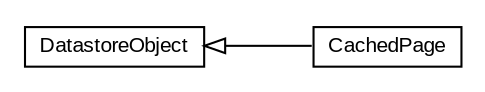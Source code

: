 #!/usr/local/bin/dot
#
# Class diagram 
# Generated by UMLGraph version R5_6-24-gf6e263 (http://www.umlgraph.org/)
#

digraph G {
	edge [fontname="arial",fontsize=10,labelfontname="arial",labelfontsize=10];
	node [fontname="arial",fontsize=10,shape=plaintext];
	nodesep=0.25;
	ranksep=0.5;
	rankdir=LR;
	// com.gwtplatform.crawlerservice.server.domain.DatastoreObject
	c49456 [label=<<table title="com.gwtplatform.crawlerservice.server.domain.DatastoreObject" border="0" cellborder="1" cellspacing="0" cellpadding="2" port="p" href="./DatastoreObject.html">
		<tr><td><table border="0" cellspacing="0" cellpadding="1">
<tr><td align="center" balign="center"> DatastoreObject </td></tr>
		</table></td></tr>
		</table>>, URL="./DatastoreObject.html", fontname="arial", fontcolor="black", fontsize=10.0];
	// com.gwtplatform.crawlerservice.server.domain.CachedPage
	c49457 [label=<<table title="com.gwtplatform.crawlerservice.server.domain.CachedPage" border="0" cellborder="1" cellspacing="0" cellpadding="2" port="p" href="./CachedPage.html">
		<tr><td><table border="0" cellspacing="0" cellpadding="1">
<tr><td align="center" balign="center"> CachedPage </td></tr>
		</table></td></tr>
		</table>>, URL="./CachedPage.html", fontname="arial", fontcolor="black", fontsize=10.0];
	//com.gwtplatform.crawlerservice.server.domain.CachedPage extends com.gwtplatform.crawlerservice.server.domain.DatastoreObject
	c49456:p -> c49457:p [dir=back,arrowtail=empty];
}

